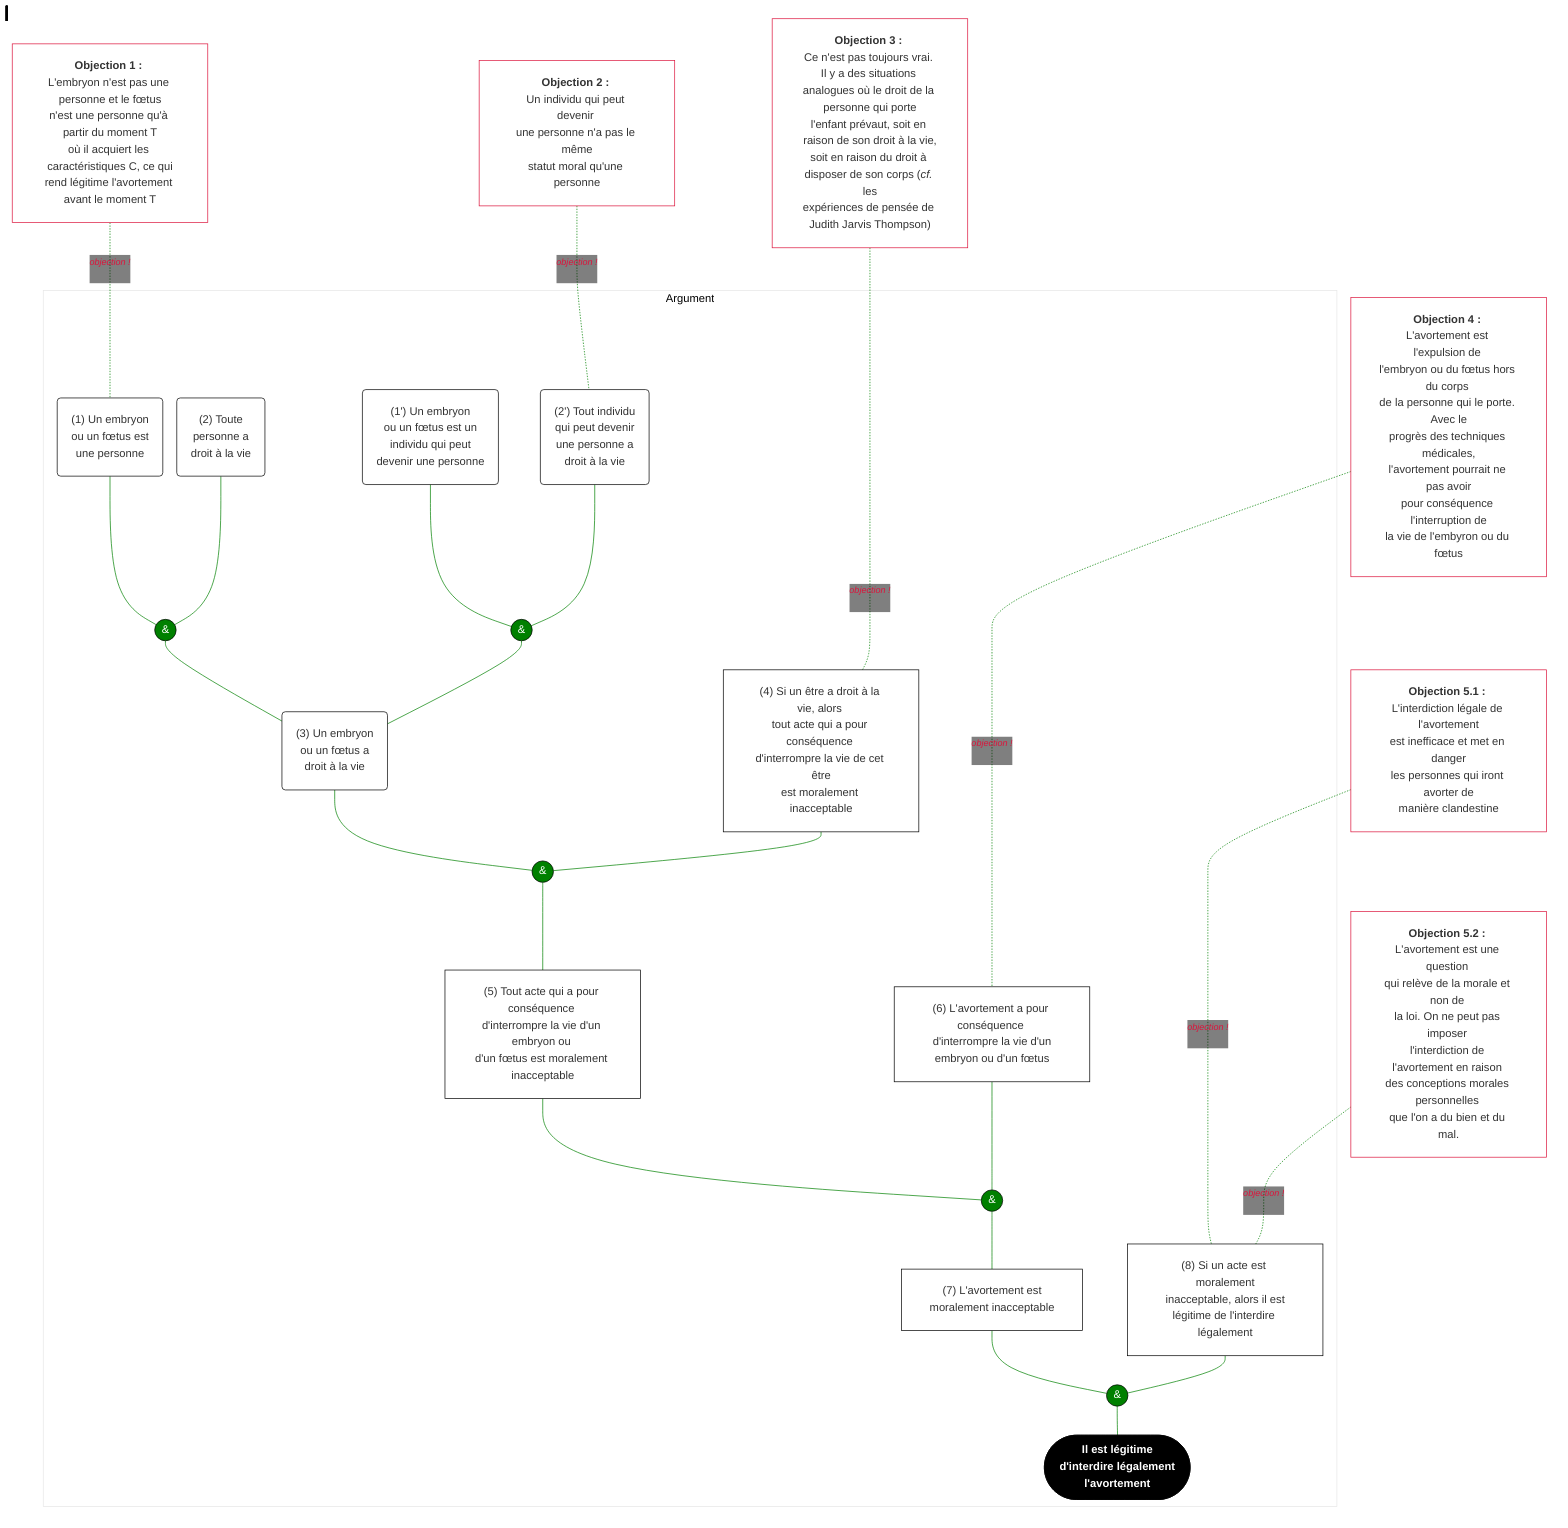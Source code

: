 %%{init: {"theme":"base","themeCSS": "#Argument rect{stroke:transparent; fill:#e5e5e5} #Argument span {color:transparent} .edgeLabel{color:#888; font-size:0.9em; margin-right:3px} .edgeLabel i{color:crimson} .edge-pattern-dotted{stroke:crimson} .edge-pattern-solid{stroke:green} #flowchart-pointEnd{fill:green} g[id*=\"O\"] *{stroke:crimson!important; font-size:1em} circle+g span{color:white; } circle{fill:green!important} g[id*=\"C\"] * {fill:black;color:white;font-weight:bold} g[id*=\"V\"] * {stroke:transparent; fill:transparent; color:transparent} .edge-thickness-thick{stroke:transparent}","themeVariables":{"secondaryColor":"transparent","primaryColor":"white","primaryBorderColor":"black"},"flowchart":{"htmlLabels":true, "padding":20, "rankSpacing":20, "nodeSpacing":20}} }%%
flowchart TB
%%accTitle: Titre
%%accDescr: Description
subgraph Argument
direction TB
%% 1("Prémisse")
%% Pour utiliser les guillemets dans une prémisse : #quot;
%% 1 -->|Par conséquent|2
%% 1 & 2 --- PL1((&))
%% C(["Conclusion"])
1("(1) Un embryon 
ou un fœtus est
une personne")
2("(2) Toute 
personne a
droit à la vie")
1 & 2 --- PL1((&))
PL1 --- 3
3("(3) Un embryon 
ou un fœtus a 
droit à la vie")

V1 ==== 3

1.2("(1') Un embryon 
ou un fœtus est un 
individu qui peut 
devenir une personne")
2.2("(2') Tout individu
qui peut devenir 
une personne a 
droit à la vie")
1.2 & 2.2 --- PL1.2((&))
PL1.2 --- 3


4["(4) Si un être a droit à la vie, alors 
tout acte qui a pour conséquence 
d'interrompre la vie de cet être
est moralement inacceptable"]

3 & 4 --- PL2((&))
PL2 --- 5

5["(5) Tout acte qui a pour conséquence 
d'interrompre la vie d'un embryon ou 
d'un fœtus est moralement inacceptable"]

6["(6) L'avortement a pour conséquence 
d'interrompre la vie d'un
embryon ou d'un fœtus "]

5 & 6 --- PL3((&))
V2 === PL3
PL3 --- 7

7["(7) L'avortement est 
moralement inacceptable"]

8["(8) Si un acte est moralement
inacceptable, alors il est
légitime de l'interdire légalement"]

7 & 8 --- PL4((&))
PL4 --- C

C(["Il est légitime
d'interdire légalement
l'avortement"])
end
%% OBJECTIONS

O1["<b>Objection 1 :</b> 
L'embryon n'est pas une personne et le fœtus
n'est une personne qu'à partir du moment T
où il acquiert les caractéristiques C, ce qui
rend légitime l'avortement avant le moment T"]
O1-.-|<i>objection !</i>|1

V3===1.2

O2["<b>Objection 2 :</b> 
Un individu qui peut devenir 
une personne n'a pas le même
statut moral qu'une personne"]
O2-.-|<i>objection !</i>|2.2

V4===2.2
V4===4

O3["<b>Objection 3 :</b> 
Ce n'est pas toujours vrai. Il y a des situations 
analogues où le droit de la personne qui porte
l'enfant prévaut, soit en raison de son droit à la vie,
soit en raison du droit à disposer de son corps (<i>cf.</i> les
expériences de pensée de Judith Jarvis Thompson)"]
O3-...-|<i>objection !</i>|4

O4["<b>Objection 4 :</b> 
L'avortement est l'expulsion de 
l'embryon ou du fœtus hors du corps 
de la personne qui le porte. Avec le
progrès des techniques médicales,
l'avortement pourrait ne pas avoir
pour conséquence l'interruption de
la vie de l'embyron ou du fœtus"]
O4-....-|<i>objection !</i>|6

O5.1["<b>Objection 5.1 :</b> 
L'interdiction légale de l'avortement
est inefficace et met en danger
les personnes qui iront avorter de
manière clandestine"]
O5.1-....-|<i>objection !</i>|8

O5.2["<b>Objection 5.2 :</b> 
L'avortement est une question 
qui relève de la morale et non de 
la loi. On ne peut pas imposer 
l'interdiction de l'avortement en raison 
des conceptions morales personnelles 
que l'on a du bien et du mal."]
O5.2-..-|<i>objection !</i>|8